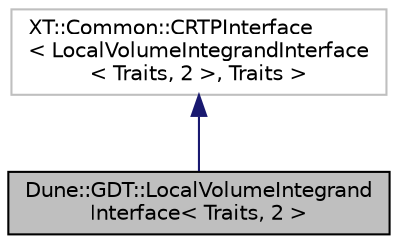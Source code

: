 digraph "Dune::GDT::LocalVolumeIntegrandInterface&lt; Traits, 2 &gt;"
{
  edge [fontname="Helvetica",fontsize="10",labelfontname="Helvetica",labelfontsize="10"];
  node [fontname="Helvetica",fontsize="10",shape=record];
  Node0 [label="Dune::GDT::LocalVolumeIntegrand\lInterface\< Traits, 2 \>",height=0.2,width=0.4,color="black", fillcolor="grey75", style="filled", fontcolor="black"];
  Node1 -> Node0 [dir="back",color="midnightblue",fontsize="10",style="solid",fontname="Helvetica"];
  Node1 [label="XT::Common::CRTPInterface\l\< LocalVolumeIntegrandInterface\l\< Traits, 2 \>, Traits \>",height=0.2,width=0.4,color="grey75", fillcolor="white", style="filled"];
}
